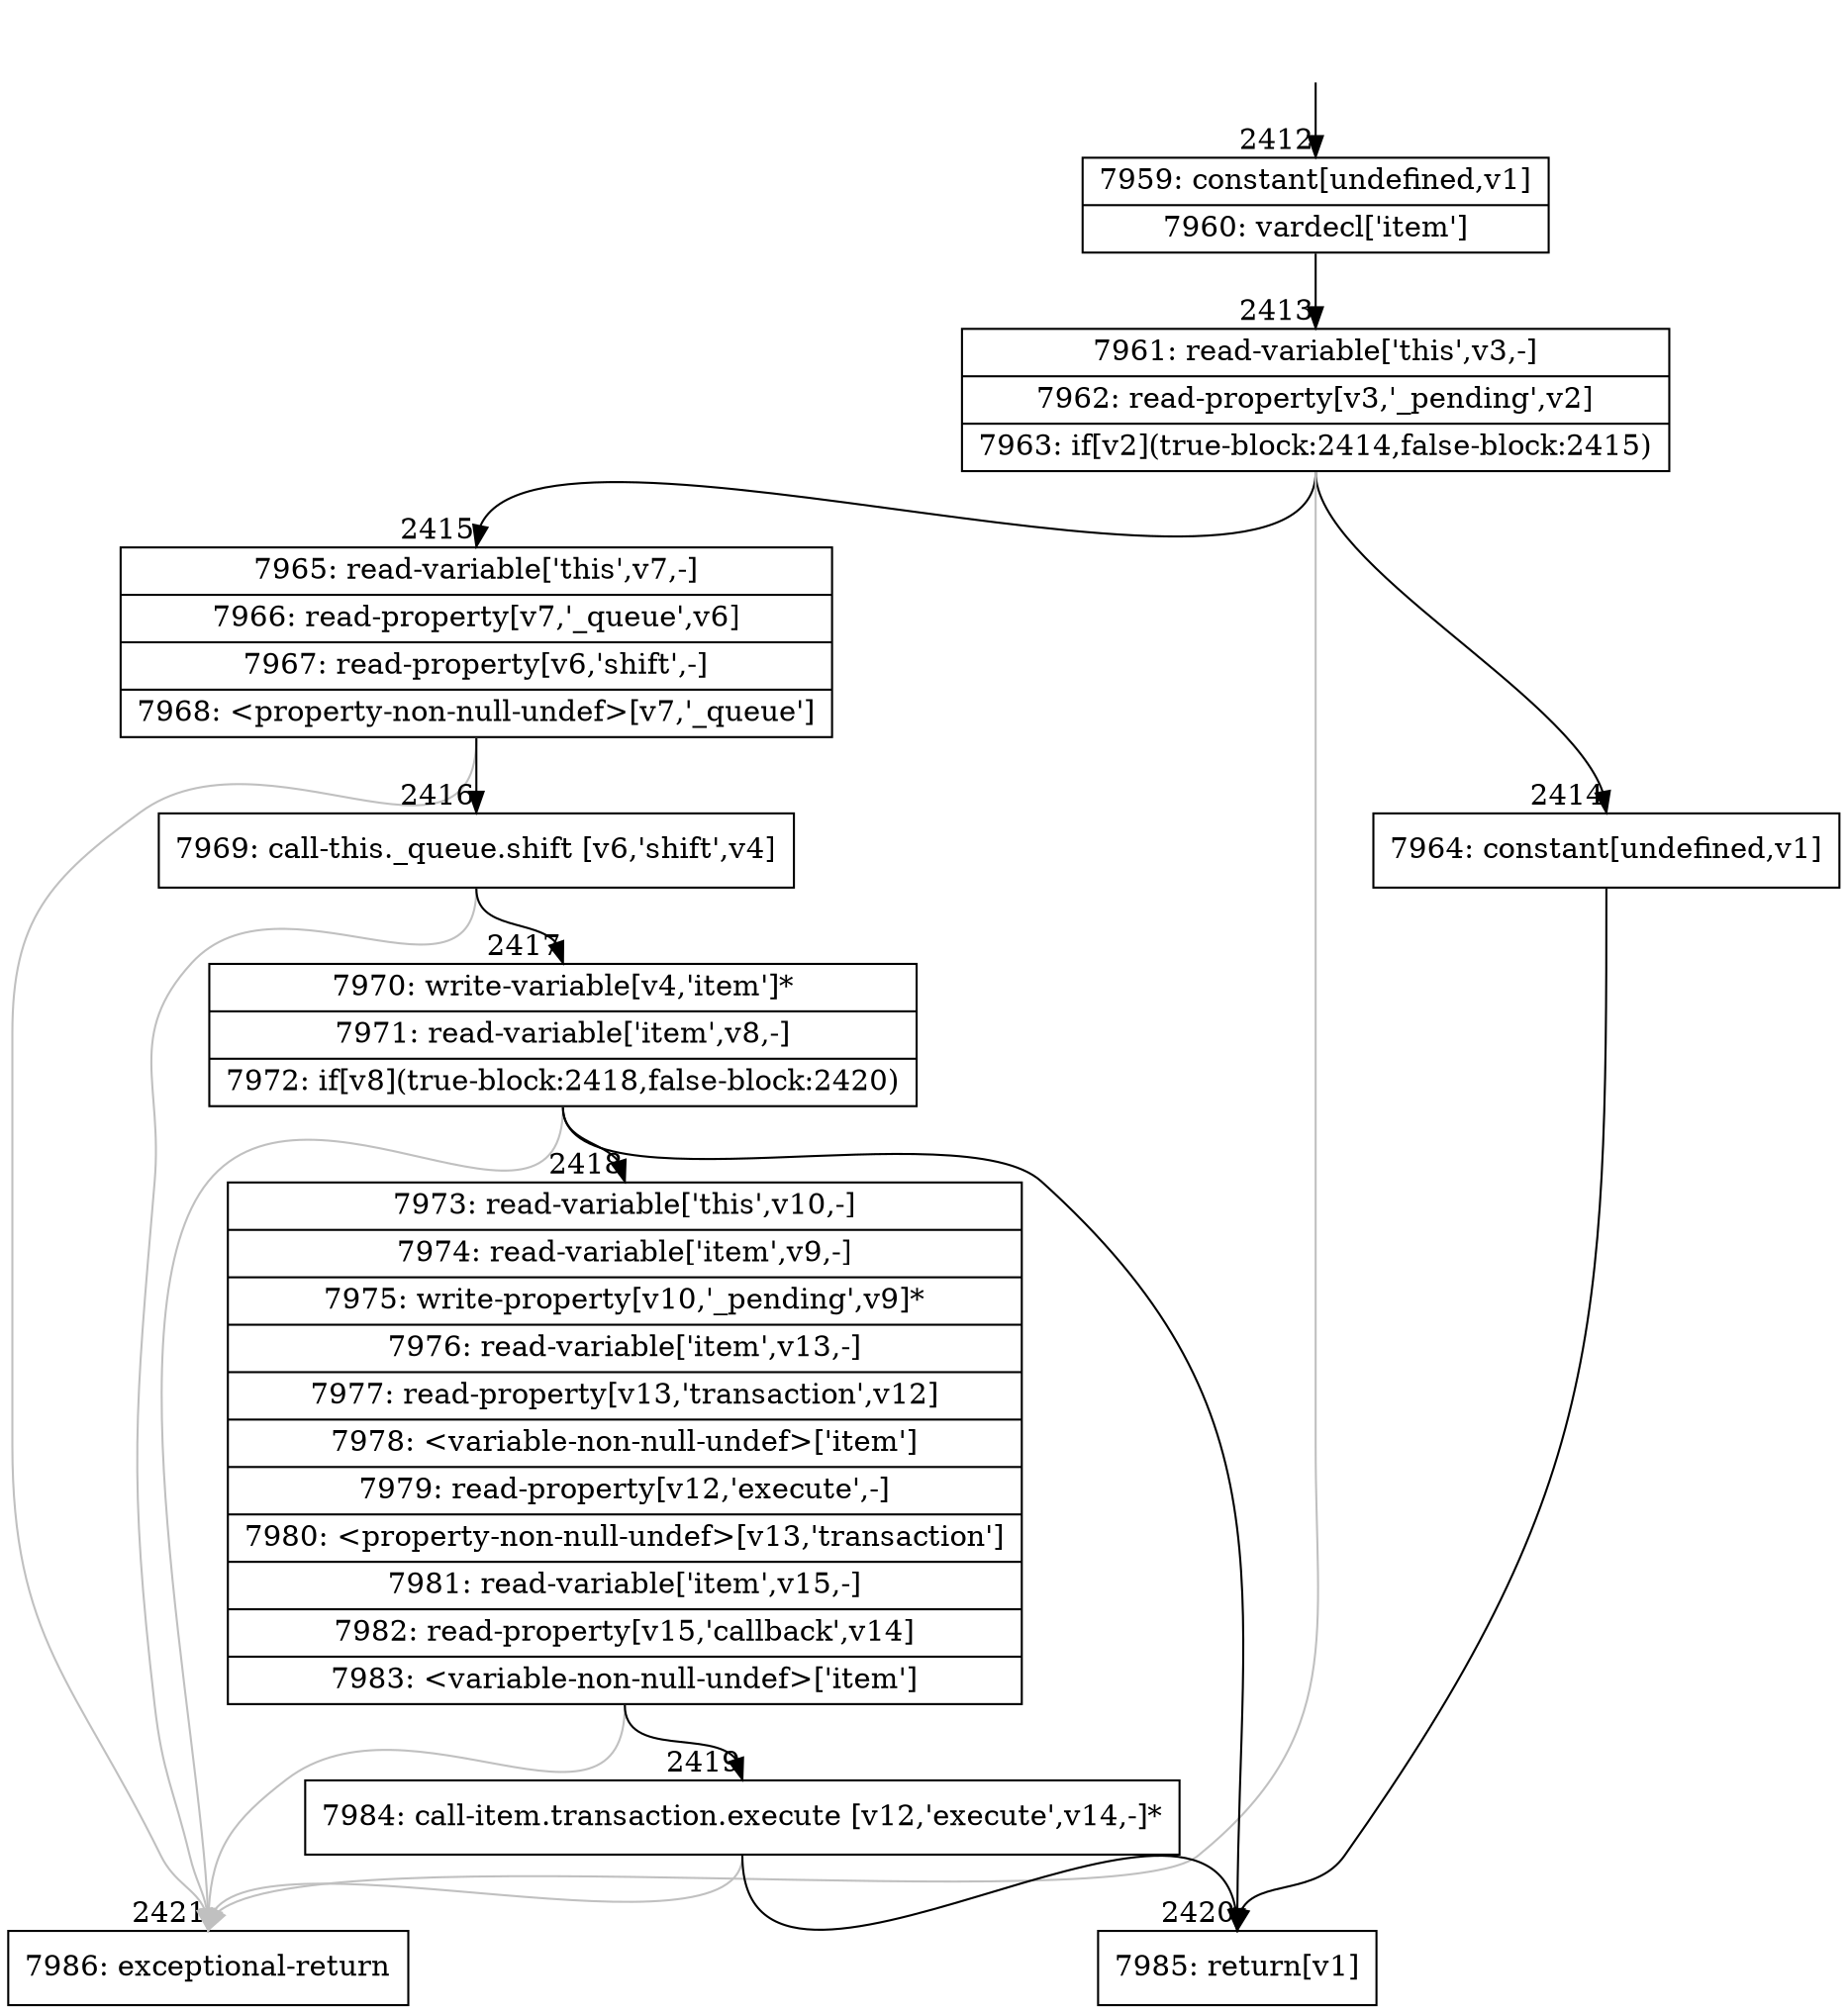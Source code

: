 digraph {
rankdir="TD"
BB_entry119[shape=none,label=""];
BB_entry119 -> BB2412 [tailport=s, headport=n, headlabel="    2412"]
BB2412 [shape=record label="{7959: constant[undefined,v1]|7960: vardecl['item']}" ] 
BB2412 -> BB2413 [tailport=s, headport=n, headlabel="      2413"]
BB2413 [shape=record label="{7961: read-variable['this',v3,-]|7962: read-property[v3,'_pending',v2]|7963: if[v2](true-block:2414,false-block:2415)}" ] 
BB2413 -> BB2414 [tailport=s, headport=n, headlabel="      2414"]
BB2413 -> BB2415 [tailport=s, headport=n, headlabel="      2415"]
BB2413 -> BB2421 [tailport=s, headport=n, color=gray, headlabel="      2421"]
BB2414 [shape=record label="{7964: constant[undefined,v1]}" ] 
BB2414 -> BB2420 [tailport=s, headport=n, headlabel="      2420"]
BB2415 [shape=record label="{7965: read-variable['this',v7,-]|7966: read-property[v7,'_queue',v6]|7967: read-property[v6,'shift',-]|7968: \<property-non-null-undef\>[v7,'_queue']}" ] 
BB2415 -> BB2416 [tailport=s, headport=n, headlabel="      2416"]
BB2415 -> BB2421 [tailport=s, headport=n, color=gray]
BB2416 [shape=record label="{7969: call-this._queue.shift [v6,'shift',v4]}" ] 
BB2416 -> BB2417 [tailport=s, headport=n, headlabel="      2417"]
BB2416 -> BB2421 [tailport=s, headport=n, color=gray]
BB2417 [shape=record label="{7970: write-variable[v4,'item']*|7971: read-variable['item',v8,-]|7972: if[v8](true-block:2418,false-block:2420)}" ] 
BB2417 -> BB2418 [tailport=s, headport=n, headlabel="      2418"]
BB2417 -> BB2420 [tailport=s, headport=n]
BB2417 -> BB2421 [tailport=s, headport=n, color=gray]
BB2418 [shape=record label="{7973: read-variable['this',v10,-]|7974: read-variable['item',v9,-]|7975: write-property[v10,'_pending',v9]*|7976: read-variable['item',v13,-]|7977: read-property[v13,'transaction',v12]|7978: \<variable-non-null-undef\>['item']|7979: read-property[v12,'execute',-]|7980: \<property-non-null-undef\>[v13,'transaction']|7981: read-variable['item',v15,-]|7982: read-property[v15,'callback',v14]|7983: \<variable-non-null-undef\>['item']}" ] 
BB2418 -> BB2419 [tailport=s, headport=n, headlabel="      2419"]
BB2418 -> BB2421 [tailport=s, headport=n, color=gray]
BB2419 [shape=record label="{7984: call-item.transaction.execute [v12,'execute',v14,-]*}" ] 
BB2419 -> BB2420 [tailport=s, headport=n]
BB2419 -> BB2421 [tailport=s, headport=n, color=gray]
BB2420 [shape=record label="{7985: return[v1]}" ] 
BB2421 [shape=record label="{7986: exceptional-return}" ] 
//#$~ 4231
}
